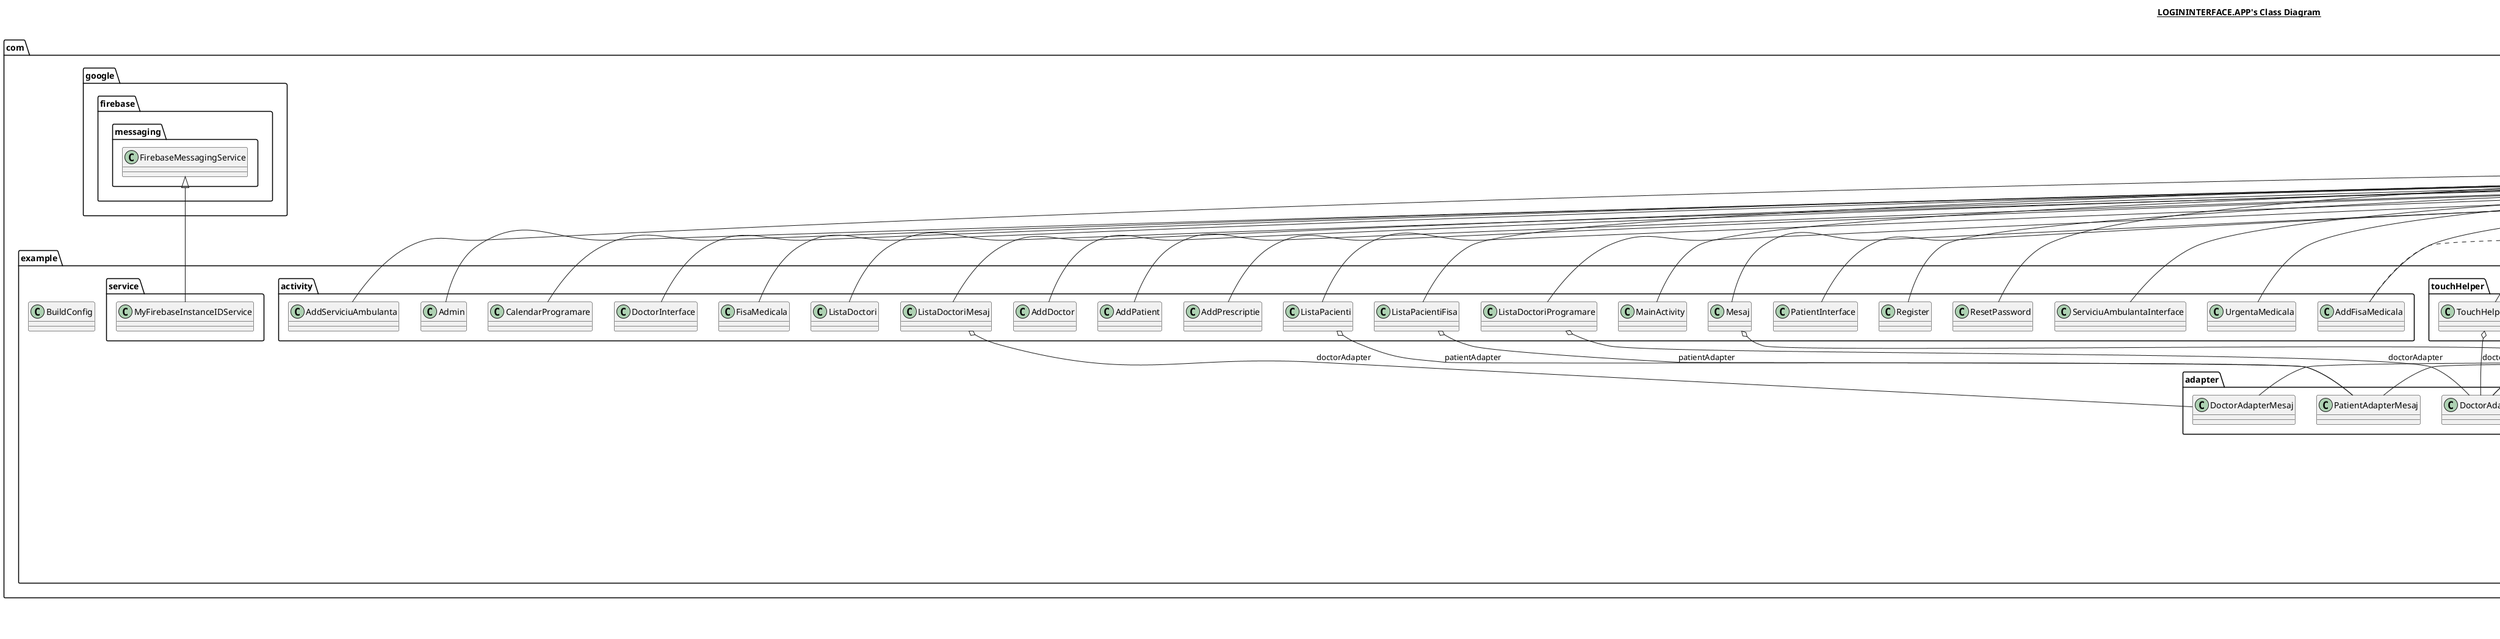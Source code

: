 @startuml

title __LOGININTERFACE.APP's Class Diagram__\n

  namespace com.example {
    class com.example.BuildConfig {
    }
  }
  

  namespace com.example {
    namespace activity {
      class com.example.activity.AddDoctor {
      }
    }
  }
  

  namespace com.example {
    namespace activity {
      class com.example.activity.AddFisaMedicala {
      }
    }
  }
  

  namespace com.example {
    namespace activity {
      class com.example.activity.AddPatient {
      }
    }
  }
  

  namespace com.example {
    namespace activity {
      class com.example.activity.AddPrescriptie {
      }
    }
  }
  

  namespace com.example {
    namespace activity {
      class com.example.activity.AddServiciuAmbulanta {
      }
    }
  }
  

  namespace com.example {
    namespace activity {
      class com.example.activity.Admin {
      }
    }
  }
  

  namespace com.example {
    namespace activity {
      class com.example.activity.CalendarProgramare {
      }
    }
  }
  

  namespace com.example {
    namespace activity {
      class com.example.activity.DoctorInterface {
      }
    }
  }
  

  namespace com.example {
    namespace activity {
      class com.example.activity.FisaMedicala {
      }
    }
  }
  

  namespace com.example {
    namespace activity {
      class com.example.activity.ListaDoctori {
      }
    }
  }
  

  namespace com.example {
    namespace activity {
      class com.example.activity.ListaDoctoriMesaj {
      }
    }
  }
  

  namespace com.example {
    namespace activity {
      class com.example.activity.ListaDoctoriProgramare {
      }
    }
  }
  

  namespace com.example {
    namespace activity {
      class com.example.activity.ListaPacienti {
      }
    }
  }
  

  namespace com.example {
    namespace activity {
      class com.example.activity.ListaPacientiFisa {
      }
    }
  }
  

  namespace com.example {
    namespace activity {
      class com.example.activity.MainActivity {
      }
    }
  }
  

  namespace com.example {
    namespace activity {
      class com.example.activity.Mesaj {
      }
    }
  }
  

  namespace com.example {
    namespace activity {
      class com.example.activity.PatientInterface {
      }
    }
  }
  

  namespace com.example {
    namespace activity {
      class com.example.activity.Register {
      }
    }
  }
  

  namespace com.example {
    namespace activity {
      class com.example.activity.ResetPassword {
      }
    }
  }
  

  namespace com.example {
    namespace activity {
      class com.example.activity.ServiciuAmbulantaInterface {
      }
    }
  }
  

  namespace com.example {
    namespace activity {
      class com.example.activity.UrgentaMedicala {
      }
    }
  }
  

  namespace com.example {
    namespace adapter {
      class com.example.adapter.DoctorAdapter {
      }
    }
  }
  

  namespace com.example {
    namespace adapter {
      class com.example.adapter.DoctorAdapterMesaj {
      }
    }
  }
  

  namespace com.example {
    namespace adapter {
      class com.example.adapter.MessageAdapter {
      }
    }
  }
  

  namespace com.example {
    namespace adapter {
      class com.example.adapter.PatientAdapter {
      }
    }
  }
  

  namespace com.example {
    namespace adapter {
      class com.example.adapter.PatientAdapterMesaj {
      }
    }
  }
  

  namespace com.example {
    namespace adapter {
      class com.example.adapter.SectionsPagerAdapter {
      }
    }
  }
  

  namespace com.example {
    namespace adapter {
      class com.example.adapter.ServiciuAmbulantaAdapter {
      }
    }
  }
  

  namespace com.example {
    namespace fragment {
      class com.example.fragment.DoctorFragment {
      }
    }
  }
  

  namespace com.example {
    namespace fragment {
      class com.example.fragment.PatientFragment {
      }
    }
  }
  

  namespace com.example {
    namespace fragment {
      class com.example.fragment.PlaceholderFragment {
      }
    }
  }
  

  namespace com.example {
    namespace fragment {
      class com.example.fragment.ServiciuAmbulantaFragment {
      }
    }
  }
  

  namespace com.example {
    namespace model {
      class com.example.model.DoctorModel {
      }
    }
  }
  

  namespace com.example {
    namespace model {
      class com.example.model.FisaMedicalaModel {
      }
    }
  }
  

  namespace com.example {
    namespace model {
      class com.example.model.MesajModel {
      }
    }
  }
  

  namespace com.example {
    namespace model {
      class com.example.model.PageViewModel {
      }
    }
  }
  

  namespace com.example {
    namespace model {
      class com.example.model.PatientModel {
      }
    }
  }
  

  namespace com.example {
    namespace model {
      class com.example.model.PrescriptieModel {
      }
    }
  }
  

  namespace com.example {
    namespace model {
      class com.example.model.ProgramareModel {
      }
    }
  }
  

  namespace com.example {
    namespace model {
      class com.example.model.ServiciuAmbulantaModel {
      }
    }
  }
  

  namespace com.example {
    namespace service {
      class com.example.service.MyFirebaseInstanceIDService {
      }
    }
  }
  

  namespace com.example {
    namespace touchHelper {
      class com.example.touchHelper.TimeIntervalHelper {
      }
    }
  }
  

  namespace com.example {
    namespace touchHelper {
      class com.example.touchHelper.TouchHelper {
      }
    }
  }
  

  namespace com.example {
    namespace touchHelper {
      class com.example.touchHelper.TouchHelperDoctor {
      }
    }
  }
  

  namespace com.example {
    namespace touchHelper {
      class com.example.touchHelper.TouchHelperServiciuAmbulanta {
      }
    }
  }
  

  com.example.activity.AddDoctor -up-|> androidx.appcompat.app.AppCompatActivity
  com.example.activity.AddFisaMedicala .up.|> android.widget.AdapterView.OnItemSelectedListener
  com.example.activity.AddFisaMedicala -up-|> androidx.appcompat.app.AppCompatActivity
  com.example.activity.AddPatient -up-|> androidx.appcompat.app.AppCompatActivity
  com.example.activity.AddPrescriptie -up-|> androidx.appcompat.app.AppCompatActivity
  com.example.activity.AddServiciuAmbulanta -up-|> androidx.appcompat.app.AppCompatActivity
  com.example.activity.Admin -up-|> androidx.appcompat.app.AppCompatActivity
  com.example.activity.CalendarProgramare -up-|> androidx.appcompat.app.AppCompatActivity
  com.example.activity.DoctorInterface -up-|> androidx.appcompat.app.AppCompatActivity
  com.example.activity.FisaMedicala -up-|> androidx.appcompat.app.AppCompatActivity
  com.example.activity.ListaDoctori -up-|> androidx.appcompat.app.AppCompatActivity
  com.example.activity.ListaDoctoriMesaj -up-|> androidx.appcompat.app.AppCompatActivity
  com.example.activity.ListaDoctoriMesaj o-- com.example.adapter.DoctorAdapterMesaj : doctorAdapter
  com.example.activity.ListaDoctoriProgramare -up-|> androidx.appcompat.app.AppCompatActivity
  com.example.activity.ListaDoctoriProgramare o-- com.example.adapter.DoctorAdapter : doctorAdapter
  com.example.activity.ListaPacienti -up-|> androidx.appcompat.app.AppCompatActivity
  com.example.activity.ListaPacienti o-- com.example.adapter.PatientAdapterMesaj : patientAdapter
  com.example.activity.ListaPacientiFisa -up-|> androidx.appcompat.app.AppCompatActivity
  com.example.activity.ListaPacientiFisa o-- com.example.adapter.PatientAdapterMesaj : patientAdapter
  com.example.activity.MainActivity -up-|> androidx.appcompat.app.AppCompatActivity
  com.example.activity.Mesaj -up-|> androidx.appcompat.app.AppCompatActivity
  com.example.activity.Mesaj o-- com.example.adapter.MessageAdapter : messageAdapter
  com.example.activity.PatientInterface -up-|> androidx.appcompat.app.AppCompatActivity
  com.example.activity.Register -up-|> androidx.appcompat.app.AppCompatActivity
  com.example.activity.ResetPassword -up-|> androidx.appcompat.app.AppCompatActivity
  com.example.activity.ServiciuAmbulantaInterface -up-|> androidx.appcompat.app.AppCompatActivity
  com.example.activity.UrgentaMedicala -up-|> androidx.appcompat.app.AppCompatActivity
  com.example.adapter.DoctorAdapter -up-|> androidx.recyclerview.widget.RecyclerView.Adapter
  com.example.adapter.DoctorAdapter o-- com.example.adapter.DoctorAdapter.OnItemClickListener : listener
  com.example.adapter.DoctorAdapterMesaj -up-|> androidx.recyclerview.widget.RecyclerView.Adapter
  com.example.adapter.DoctorAdapterMesaj o-- com.example.adapter.DoctorAdapterMesaj.OnItemClickListener : listener
  com.example.adapter.MessageAdapter -up-|> androidx.recyclerview.widget.RecyclerView.Adapter
  com.example.adapter.PatientAdapter -up-|> androidx.recyclerview.widget.RecyclerView.Adapter
  com.example.adapter.PatientAdapterMesaj -up-|> androidx.recyclerview.widget.RecyclerView.Adapter
  com.example.adapter.PatientAdapterMesaj o-- com.example.adapter.PatientAdapterMesaj.OnItemClickListener : listener
  com.example.adapter.SectionsPagerAdapter -up-|> androidx.fragment.app.FragmentPagerAdapter
  com.example.adapter.ServiciuAmbulantaAdapter -up-|> androidx.recyclerview.widget.RecyclerView.Adapter
  com.example.adapter.ServiciuAmbulantaAdapter o-- com.example.adapter.ServiciuAmbulantaAdapter.OnItemClickListener : listener
  com.example.fragment.DoctorFragment -up-|> androidx.fragment.app.Fragment
  com.example.fragment.DoctorFragment o-- com.example.adapter.DoctorAdapter : doctorAdapter
  com.example.fragment.PatientFragment -up-|> androidx.fragment.app.Fragment
  com.example.fragment.PatientFragment o-- com.example.adapter.PatientAdapter : patientAdapter
  com.example.fragment.PlaceholderFragment -up-|> androidx.fragment.app.Fragment
  com.example.fragment.PlaceholderFragment o-- com.example.model.PageViewModel : pageViewModel
  com.example.fragment.ServiciuAmbulantaFragment -up-|> androidx.fragment.app.Fragment
  com.example.fragment.ServiciuAmbulantaFragment o-- com.example.adapter.ServiciuAmbulantaAdapter : serviciuAmbulantaAdapter
  com.example.model.PageViewModel -up-|> androidx.lifecycle.ViewModel
  com.example.service.MyFirebaseInstanceIDService -up-|> com.google.firebase.messaging.FirebaseMessagingService
  com.example.touchHelper.TouchHelper -up-|> androidx.recyclerview.widget.ItemTouchHelper.SimpleCallback
  com.example.touchHelper.TouchHelper o-- com.example.adapter.PatientAdapter : patientAdapter
  com.example.touchHelper.TouchHelperDoctor -up-|> androidx.recyclerview.widget.ItemTouchHelper.SimpleCallback
  com.example.touchHelper.TouchHelperDoctor o-- com.example.adapter.DoctorAdapter : doctorAdapter
  com.example.touchHelper.TouchHelperServiciuAmbulanta -up-|> androidx.recyclerview.widget.ItemTouchHelper.SimpleCallback
  com.example.touchHelper.TouchHelperServiciuAmbulanta o-- com.example.adapter.ServiciuAmbulantaAdapter : serviciuAmbulantaAdapter


right footer


PlantUML diagram generated by SketchIt! (https://bitbucket.org/pmesmeur/sketch.it)
For more information about this tool, please contact philippe.mesmeur@gmail.com
endfooter

@enduml
